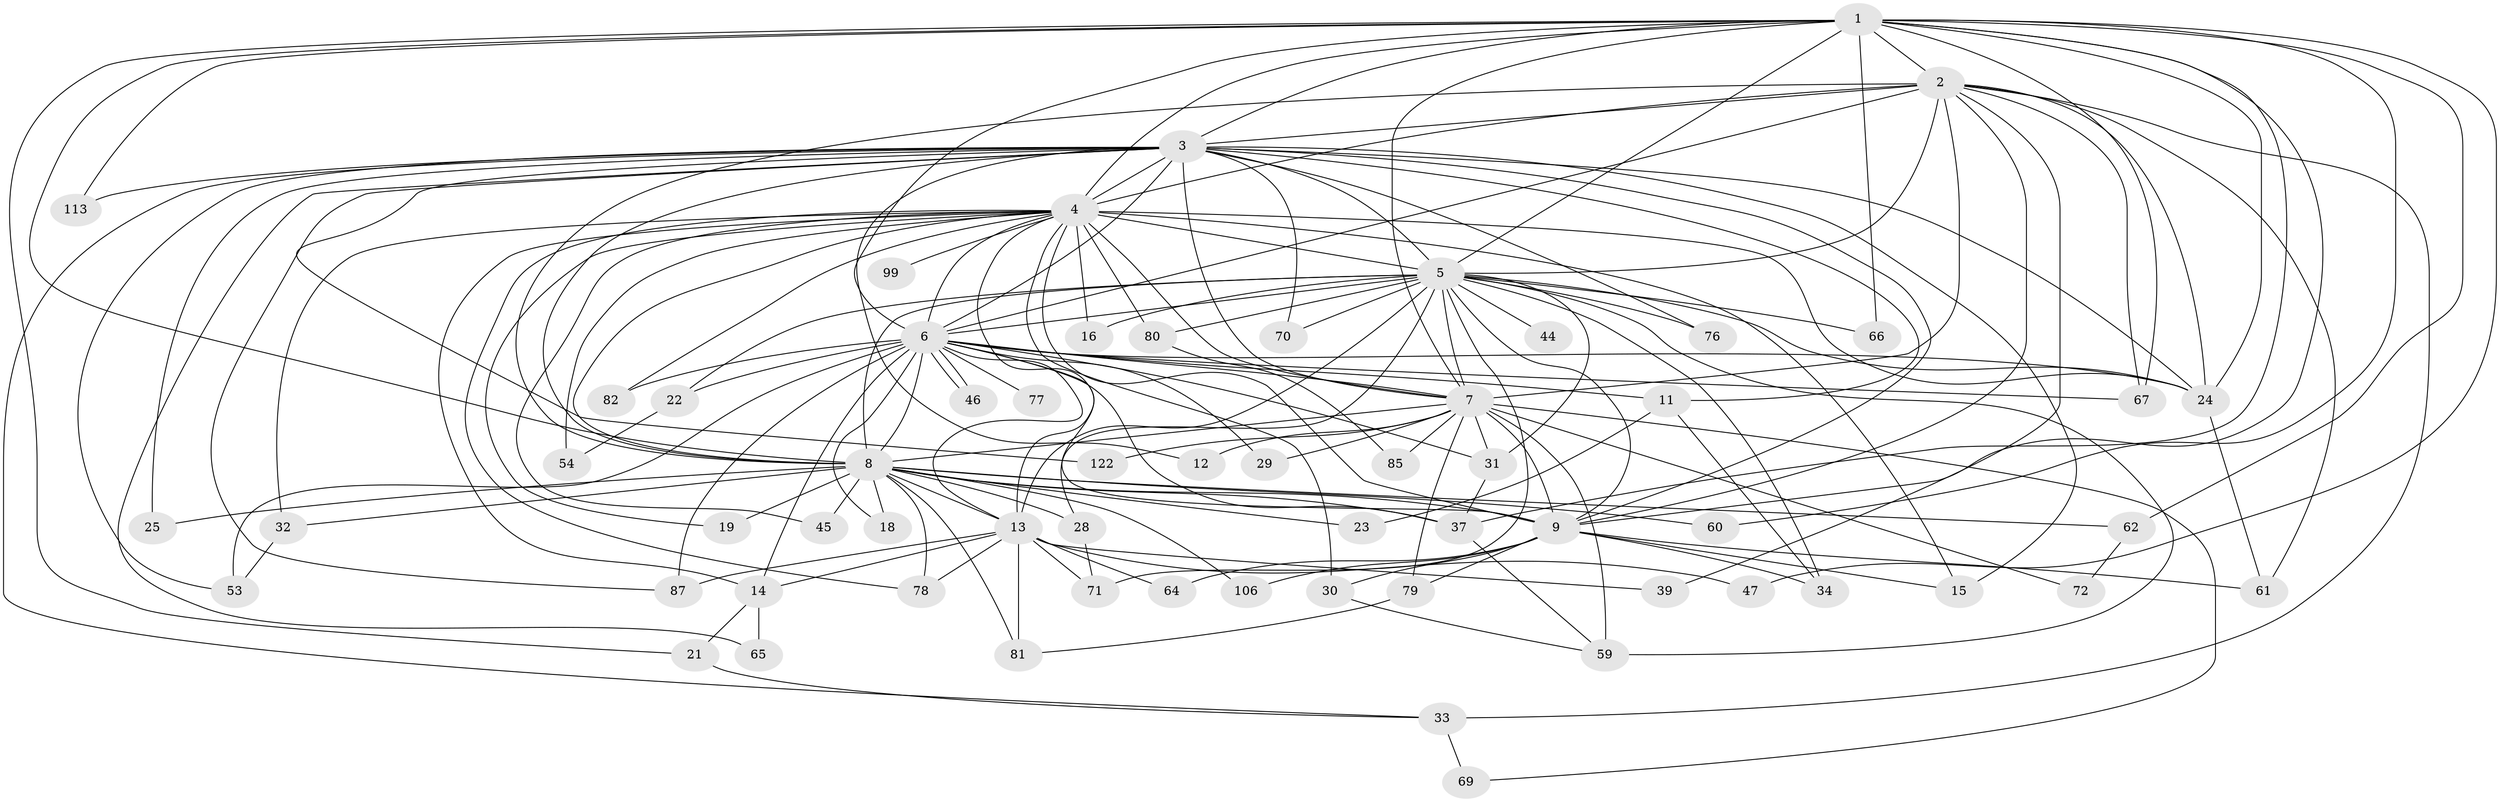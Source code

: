 // original degree distribution, {22: 0.008064516129032258, 18: 0.008064516129032258, 26: 0.008064516129032258, 32: 0.008064516129032258, 20: 0.008064516129032258, 30: 0.008064516129032258, 24: 0.016129032258064516, 19: 0.008064516129032258, 23: 0.008064516129032258, 7: 0.016129032258064516, 2: 0.5645161290322581, 12: 0.008064516129032258, 5: 0.03225806451612903, 3: 0.22580645161290322, 6: 0.008064516129032258, 4: 0.06451612903225806}
// Generated by graph-tools (version 1.1) at 2025/13/03/09/25 04:13:46]
// undirected, 62 vertices, 161 edges
graph export_dot {
graph [start="1"]
  node [color=gray90,style=filled];
  1 [super="+73+55"];
  2 [super="+52"];
  3;
  4 [super="+42+68+17+108+105+114+27+26+48+49+63+36+43"];
  5 [super="+10+75"];
  6 [super="+57+40+51+95+109+58"];
  7;
  8 [super="+20+90"];
  9 [super="+50"];
  11;
  12;
  13 [super="+84"];
  14 [super="+56"];
  15 [super="+118"];
  16;
  18;
  19;
  21;
  22;
  23;
  24 [super="+119+100+35"];
  25;
  28 [super="+92"];
  29;
  30 [super="+94"];
  31;
  32;
  33 [super="+41"];
  34 [super="+123"];
  37 [super="+116+38"];
  39;
  44;
  45;
  46;
  47;
  53;
  54;
  59 [super="+97+115"];
  60;
  61 [super="+74"];
  62;
  64;
  65;
  66;
  67 [super="+102"];
  69;
  70;
  71;
  72;
  76;
  77;
  78 [super="+111"];
  79;
  80 [super="+120"];
  81;
  82;
  85;
  87 [super="+91"];
  99;
  106;
  113;
  122;
  1 -- 2;
  1 -- 3 [weight=2];
  1 -- 4 [weight=3];
  1 -- 5 [weight=3];
  1 -- 6 [weight=2];
  1 -- 7;
  1 -- 8;
  1 -- 9;
  1 -- 21;
  1 -- 37;
  1 -- 47;
  1 -- 60;
  1 -- 62;
  1 -- 66;
  1 -- 113;
  1 -- 24;
  1 -- 67;
  2 -- 3;
  2 -- 4 [weight=3];
  2 -- 5 [weight=2];
  2 -- 6;
  2 -- 7 [weight=2];
  2 -- 8 [weight=2];
  2 -- 9;
  2 -- 24;
  2 -- 33;
  2 -- 39;
  2 -- 61;
  2 -- 67;
  3 -- 4 [weight=2];
  3 -- 5 [weight=3];
  3 -- 6 [weight=2];
  3 -- 7;
  3 -- 8;
  3 -- 9;
  3 -- 11;
  3 -- 12;
  3 -- 15;
  3 -- 25;
  3 -- 53;
  3 -- 65;
  3 -- 70;
  3 -- 76;
  3 -- 87;
  3 -- 113;
  3 -- 122;
  3 -- 33;
  3 -- 24;
  4 -- 5 [weight=5];
  4 -- 6 [weight=5];
  4 -- 7 [weight=4];
  4 -- 8;
  4 -- 9 [weight=2];
  4 -- 16;
  4 -- 19;
  4 -- 32;
  4 -- 45;
  4 -- 82;
  4 -- 80;
  4 -- 99;
  4 -- 15;
  4 -- 24;
  4 -- 78;
  4 -- 30 [weight=2];
  4 -- 54;
  4 -- 14;
  4 -- 13;
  5 -- 6 [weight=3];
  5 -- 7 [weight=2];
  5 -- 8 [weight=2];
  5 -- 9 [weight=2];
  5 -- 16;
  5 -- 22;
  5 -- 28;
  5 -- 44 [weight=2];
  5 -- 71 [weight=2];
  5 -- 76;
  5 -- 66;
  5 -- 70;
  5 -- 80;
  5 -- 24 [weight=3];
  5 -- 31;
  5 -- 59;
  5 -- 34;
  5 -- 13;
  6 -- 7;
  6 -- 8 [weight=2];
  6 -- 9 [weight=2];
  6 -- 11 [weight=4];
  6 -- 13;
  6 -- 14;
  6 -- 18;
  6 -- 22;
  6 -- 29;
  6 -- 46;
  6 -- 46;
  6 -- 77 [weight=2];
  6 -- 82;
  6 -- 87;
  6 -- 67 [weight=2];
  6 -- 53;
  6 -- 31;
  6 -- 37;
  6 -- 24 [weight=2];
  7 -- 8;
  7 -- 9 [weight=2];
  7 -- 12;
  7 -- 29;
  7 -- 31;
  7 -- 59 [weight=2];
  7 -- 69;
  7 -- 72;
  7 -- 79;
  7 -- 85;
  7 -- 122;
  8 -- 9;
  8 -- 13 [weight=2];
  8 -- 18;
  8 -- 19;
  8 -- 25;
  8 -- 28;
  8 -- 32;
  8 -- 37;
  8 -- 45;
  8 -- 60;
  8 -- 62;
  8 -- 106;
  8 -- 78;
  8 -- 23;
  8 -- 81;
  9 -- 15;
  9 -- 30;
  9 -- 34;
  9 -- 61;
  9 -- 64;
  9 -- 79;
  9 -- 106;
  11 -- 23;
  11 -- 34;
  13 -- 14;
  13 -- 39;
  13 -- 47;
  13 -- 64;
  13 -- 78;
  13 -- 81;
  13 -- 87;
  13 -- 71;
  14 -- 21;
  14 -- 65;
  21 -- 33;
  22 -- 54;
  24 -- 61;
  28 -- 71;
  30 -- 59;
  31 -- 37;
  32 -- 53;
  33 -- 69;
  37 -- 59;
  62 -- 72;
  79 -- 81;
  80 -- 85;
}
